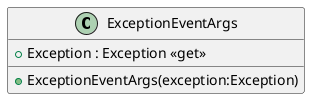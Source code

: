 @startuml
class ExceptionEventArgs {
    + Exception : Exception <<get>>
    + ExceptionEventArgs(exception:Exception)
}
@enduml
